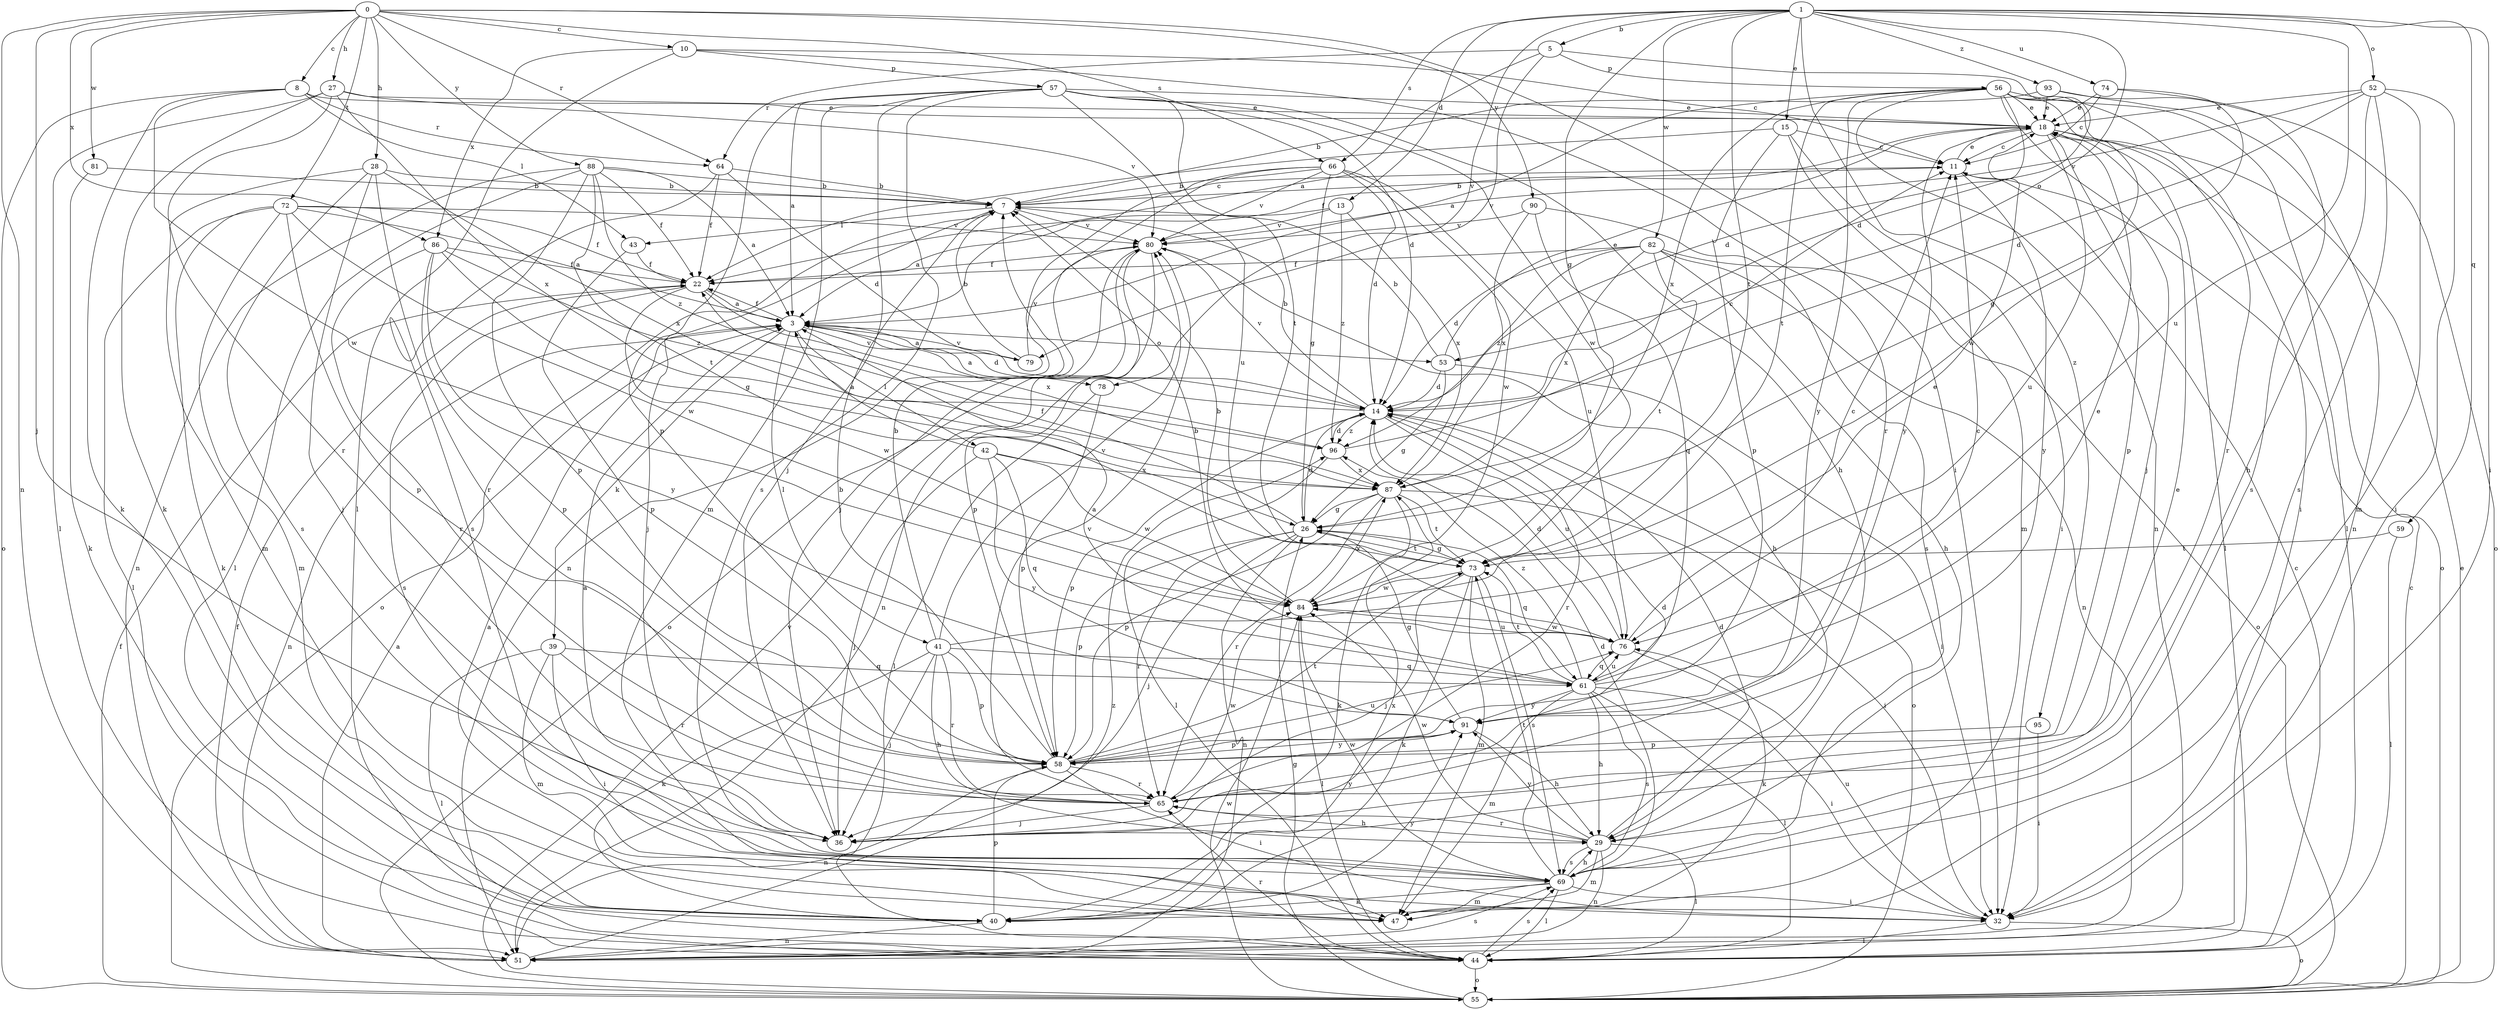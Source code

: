 strict digraph  {
0;
1;
3;
5;
7;
8;
10;
11;
13;
14;
15;
18;
22;
26;
27;
28;
29;
32;
36;
39;
40;
41;
42;
43;
44;
47;
51;
52;
53;
55;
56;
57;
58;
59;
61;
64;
65;
66;
69;
72;
73;
74;
76;
78;
79;
80;
81;
82;
84;
86;
87;
88;
90;
91;
93;
95;
96;
0 -> 8  [label=c];
0 -> 10  [label=c];
0 -> 27  [label=h];
0 -> 28  [label=h];
0 -> 32  [label=i];
0 -> 36  [label=j];
0 -> 51  [label=n];
0 -> 64  [label=r];
0 -> 66  [label=s];
0 -> 72  [label=t];
0 -> 81  [label=w];
0 -> 86  [label=x];
0 -> 88  [label=y];
0 -> 90  [label=y];
1 -> 5  [label=b];
1 -> 13  [label=d];
1 -> 15  [label=e];
1 -> 26  [label=g];
1 -> 32  [label=i];
1 -> 52  [label=o];
1 -> 53  [label=o];
1 -> 59  [label=q];
1 -> 66  [label=s];
1 -> 73  [label=t];
1 -> 74  [label=u];
1 -> 76  [label=u];
1 -> 78  [label=v];
1 -> 82  [label=w];
1 -> 93  [label=z];
1 -> 95  [label=z];
3 -> 14  [label=d];
3 -> 22  [label=f];
3 -> 39  [label=k];
3 -> 41  [label=l];
3 -> 42  [label=l];
3 -> 51  [label=n];
3 -> 53  [label=o];
3 -> 78  [label=v];
3 -> 79  [label=v];
5 -> 3  [label=a];
5 -> 14  [label=d];
5 -> 56  [label=p];
5 -> 64  [label=r];
5 -> 79  [label=v];
7 -> 11  [label=c];
7 -> 36  [label=j];
7 -> 43  [label=l];
7 -> 55  [label=o];
7 -> 80  [label=v];
8 -> 18  [label=e];
8 -> 40  [label=k];
8 -> 43  [label=l];
8 -> 55  [label=o];
8 -> 64  [label=r];
8 -> 84  [label=w];
10 -> 11  [label=c];
10 -> 44  [label=l];
10 -> 57  [label=p];
10 -> 65  [label=r];
10 -> 86  [label=x];
11 -> 7  [label=b];
11 -> 18  [label=e];
11 -> 91  [label=y];
13 -> 3  [label=a];
13 -> 80  [label=v];
13 -> 87  [label=x];
13 -> 96  [label=z];
14 -> 3  [label=a];
14 -> 7  [label=b];
14 -> 55  [label=o];
14 -> 58  [label=p];
14 -> 65  [label=r];
14 -> 76  [label=u];
14 -> 80  [label=v];
14 -> 96  [label=z];
15 -> 11  [label=c];
15 -> 22  [label=f];
15 -> 32  [label=i];
15 -> 47  [label=m];
15 -> 58  [label=p];
18 -> 11  [label=c];
18 -> 22  [label=f];
18 -> 44  [label=l];
18 -> 55  [label=o];
18 -> 58  [label=p];
18 -> 76  [label=u];
18 -> 91  [label=y];
22 -> 3  [label=a];
22 -> 69  [label=s];
22 -> 84  [label=w];
22 -> 87  [label=x];
26 -> 14  [label=d];
26 -> 22  [label=f];
26 -> 36  [label=j];
26 -> 51  [label=n];
26 -> 58  [label=p];
26 -> 61  [label=q];
26 -> 65  [label=r];
26 -> 73  [label=t];
27 -> 18  [label=e];
27 -> 40  [label=k];
27 -> 44  [label=l];
27 -> 65  [label=r];
27 -> 80  [label=v];
27 -> 87  [label=x];
28 -> 7  [label=b];
28 -> 36  [label=j];
28 -> 47  [label=m];
28 -> 65  [label=r];
28 -> 69  [label=s];
28 -> 87  [label=x];
29 -> 14  [label=d];
29 -> 44  [label=l];
29 -> 47  [label=m];
29 -> 51  [label=n];
29 -> 65  [label=r];
29 -> 69  [label=s];
29 -> 84  [label=w];
29 -> 91  [label=y];
32 -> 44  [label=l];
32 -> 55  [label=o];
32 -> 76  [label=u];
36 -> 3  [label=a];
36 -> 18  [label=e];
36 -> 91  [label=y];
39 -> 32  [label=i];
39 -> 44  [label=l];
39 -> 47  [label=m];
39 -> 61  [label=q];
39 -> 65  [label=r];
40 -> 51  [label=n];
40 -> 58  [label=p];
40 -> 87  [label=x];
40 -> 91  [label=y];
41 -> 7  [label=b];
41 -> 18  [label=e];
41 -> 29  [label=h];
41 -> 36  [label=j];
41 -> 40  [label=k];
41 -> 58  [label=p];
41 -> 61  [label=q];
41 -> 65  [label=r];
41 -> 80  [label=v];
42 -> 3  [label=a];
42 -> 36  [label=j];
42 -> 61  [label=q];
42 -> 84  [label=w];
42 -> 87  [label=x];
42 -> 91  [label=y];
43 -> 22  [label=f];
43 -> 58  [label=p];
44 -> 11  [label=c];
44 -> 55  [label=o];
44 -> 65  [label=r];
44 -> 69  [label=s];
47 -> 3  [label=a];
51 -> 3  [label=a];
51 -> 22  [label=f];
51 -> 69  [label=s];
51 -> 96  [label=z];
52 -> 14  [label=d];
52 -> 18  [label=e];
52 -> 29  [label=h];
52 -> 32  [label=i];
52 -> 47  [label=m];
52 -> 69  [label=s];
52 -> 80  [label=v];
53 -> 7  [label=b];
53 -> 14  [label=d];
53 -> 18  [label=e];
53 -> 26  [label=g];
53 -> 32  [label=i];
55 -> 11  [label=c];
55 -> 18  [label=e];
55 -> 22  [label=f];
55 -> 26  [label=g];
55 -> 80  [label=v];
55 -> 84  [label=w];
56 -> 3  [label=a];
56 -> 14  [label=d];
56 -> 18  [label=e];
56 -> 32  [label=i];
56 -> 36  [label=j];
56 -> 44  [label=l];
56 -> 51  [label=n];
56 -> 65  [label=r];
56 -> 73  [label=t];
56 -> 84  [label=w];
56 -> 87  [label=x];
56 -> 91  [label=y];
57 -> 3  [label=a];
57 -> 14  [label=d];
57 -> 18  [label=e];
57 -> 29  [label=h];
57 -> 36  [label=j];
57 -> 47  [label=m];
57 -> 58  [label=p];
57 -> 69  [label=s];
57 -> 73  [label=t];
57 -> 76  [label=u];
57 -> 84  [label=w];
58 -> 7  [label=b];
58 -> 32  [label=i];
58 -> 51  [label=n];
58 -> 65  [label=r];
58 -> 73  [label=t];
58 -> 76  [label=u];
58 -> 91  [label=y];
59 -> 44  [label=l];
59 -> 73  [label=t];
61 -> 3  [label=a];
61 -> 11  [label=c];
61 -> 18  [label=e];
61 -> 29  [label=h];
61 -> 32  [label=i];
61 -> 44  [label=l];
61 -> 47  [label=m];
61 -> 69  [label=s];
61 -> 73  [label=t];
61 -> 76  [label=u];
61 -> 91  [label=y];
61 -> 96  [label=z];
64 -> 7  [label=b];
64 -> 14  [label=d];
64 -> 22  [label=f];
64 -> 69  [label=s];
65 -> 14  [label=d];
65 -> 29  [label=h];
65 -> 36  [label=j];
65 -> 80  [label=v];
65 -> 84  [label=w];
66 -> 7  [label=b];
66 -> 14  [label=d];
66 -> 26  [label=g];
66 -> 36  [label=j];
66 -> 51  [label=n];
66 -> 76  [label=u];
66 -> 80  [label=v];
66 -> 84  [label=w];
69 -> 14  [label=d];
69 -> 29  [label=h];
69 -> 32  [label=i];
69 -> 40  [label=k];
69 -> 44  [label=l];
69 -> 47  [label=m];
69 -> 73  [label=t];
69 -> 84  [label=w];
72 -> 3  [label=a];
72 -> 22  [label=f];
72 -> 40  [label=k];
72 -> 44  [label=l];
72 -> 47  [label=m];
72 -> 58  [label=p];
72 -> 80  [label=v];
72 -> 84  [label=w];
73 -> 26  [label=g];
73 -> 36  [label=j];
73 -> 40  [label=k];
73 -> 47  [label=m];
73 -> 69  [label=s];
73 -> 84  [label=w];
74 -> 11  [label=c];
74 -> 18  [label=e];
74 -> 26  [label=g];
74 -> 69  [label=s];
76 -> 7  [label=b];
76 -> 11  [label=c];
76 -> 14  [label=d];
76 -> 40  [label=k];
76 -> 61  [label=q];
76 -> 84  [label=w];
78 -> 44  [label=l];
78 -> 58  [label=p];
79 -> 3  [label=a];
79 -> 7  [label=b];
79 -> 80  [label=v];
80 -> 22  [label=f];
80 -> 29  [label=h];
80 -> 51  [label=n];
80 -> 55  [label=o];
80 -> 58  [label=p];
81 -> 7  [label=b];
81 -> 40  [label=k];
82 -> 14  [label=d];
82 -> 22  [label=f];
82 -> 29  [label=h];
82 -> 51  [label=n];
82 -> 55  [label=o];
82 -> 73  [label=t];
82 -> 87  [label=x];
82 -> 96  [label=z];
84 -> 7  [label=b];
84 -> 44  [label=l];
84 -> 76  [label=u];
84 -> 87  [label=x];
86 -> 22  [label=f];
86 -> 26  [label=g];
86 -> 58  [label=p];
86 -> 65  [label=r];
86 -> 91  [label=y];
86 -> 96  [label=z];
87 -> 26  [label=g];
87 -> 32  [label=i];
87 -> 40  [label=k];
87 -> 58  [label=p];
87 -> 65  [label=r];
87 -> 73  [label=t];
88 -> 3  [label=a];
88 -> 7  [label=b];
88 -> 22  [label=f];
88 -> 44  [label=l];
88 -> 51  [label=n];
88 -> 58  [label=p];
88 -> 73  [label=t];
88 -> 96  [label=z];
90 -> 61  [label=q];
90 -> 69  [label=s];
90 -> 80  [label=v];
90 -> 87  [label=x];
91 -> 26  [label=g];
91 -> 29  [label=h];
91 -> 58  [label=p];
93 -> 7  [label=b];
93 -> 18  [label=e];
93 -> 51  [label=n];
93 -> 55  [label=o];
95 -> 32  [label=i];
95 -> 58  [label=p];
96 -> 11  [label=c];
96 -> 14  [label=d];
96 -> 44  [label=l];
96 -> 87  [label=x];
}
